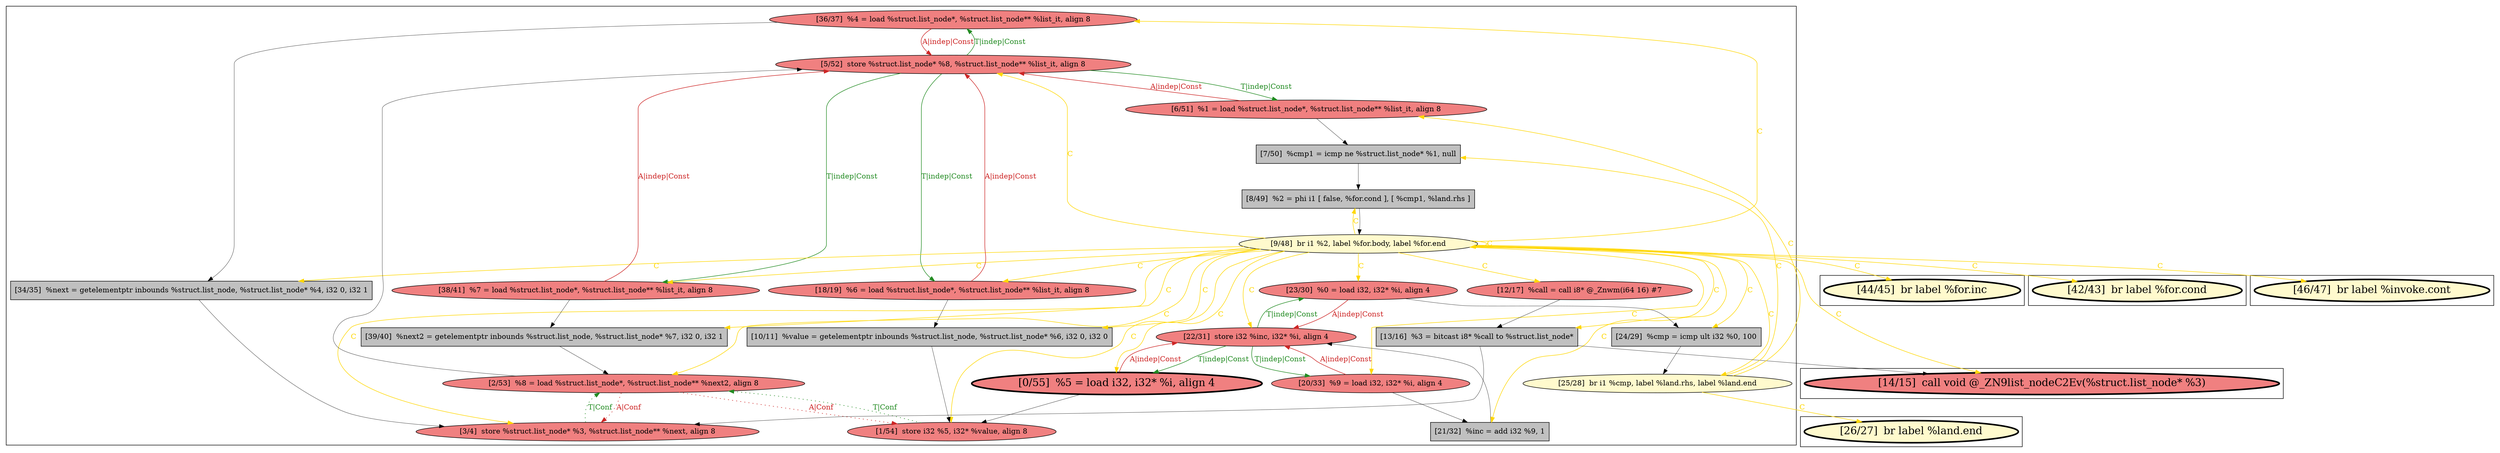 
digraph G {



node592->node582 [style=solid,color=firebrick3,label="A|indep|Const",penwidth=1.0,fontcolor=firebrick3 ]
node582->node592 [style=solid,color=forestgreen,label="T|indep|Const",penwidth=1.0,fontcolor=forestgreen ]
node579->node589 [style=solid,color=gold,label="C",penwidth=1.0,fontcolor=gold ]
node571->node580 [style=solid,color=firebrick3,label="A|indep|Const",penwidth=1.0,fontcolor=firebrick3 ]
node574->node589 [style=solid,color=black,label="",penwidth=0.5,fontcolor=black ]
node584->node575 [style=dotted,color=firebrick3,label="A|Conf",penwidth=1.0,fontcolor=firebrick3 ]
node587->node582 [style=solid,color=firebrick3,label="A|indep|Const",penwidth=1.0,fontcolor=firebrick3 ]
node588->node586 [style=solid,color=black,label="",penwidth=0.5,fontcolor=black ]
node586->node584 [style=dotted,color=forestgreen,label="T|Conf",penwidth=1.0,fontcolor=forestgreen ]
node584->node586 [style=dotted,color=firebrick3,label="A|Conf",penwidth=1.0,fontcolor=firebrick3 ]
node581->node566 [style=solid,color=black,label="",penwidth=0.5,fontcolor=black ]
node579->node579 [style=solid,color=gold,label="C",penwidth=1.0,fontcolor=gold ]
node579->node592 [style=solid,color=gold,label="C",penwidth=1.0,fontcolor=gold ]
node570->node580 [style=solid,color=black,label="",penwidth=0.5,fontcolor=black ]
node582->node574 [style=solid,color=forestgreen,label="T|indep|Const",penwidth=1.0,fontcolor=forestgreen ]
node577->node579 [style=solid,color=black,label="",penwidth=0.5,fontcolor=black ]
node579->node570 [style=solid,color=gold,label="C",penwidth=1.0,fontcolor=gold ]
node579->node575 [style=solid,color=gold,label="C",penwidth=1.0,fontcolor=gold ]
node585->node570 [style=solid,color=black,label="",penwidth=0.5,fontcolor=black ]
node581->node586 [style=solid,color=black,label="",penwidth=0.5,fontcolor=black ]
node579->node569 [style=solid,color=gold,label="C",penwidth=1.0,fontcolor=gold ]
node579->node590 [style=solid,color=gold,label="C",penwidth=1.0,fontcolor=gold ]
node576->node577 [style=solid,color=black,label="",penwidth=0.5,fontcolor=black ]
node579->node566 [style=solid,color=gold,label="C",penwidth=1.0,fontcolor=gold ]
node579->node586 [style=solid,color=gold,label="C",penwidth=1.0,fontcolor=gold ]
node572->node573 [style=solid,color=black,label="",penwidth=0.5,fontcolor=black ]
node573->node576 [style=solid,color=gold,label="C",penwidth=1.0,fontcolor=gold ]
node579->node585 [style=solid,color=gold,label="C",penwidth=1.0,fontcolor=gold ]
node579->node568 [style=solid,color=gold,label="C",penwidth=1.0,fontcolor=gold ]
node580->node571 [style=solid,color=forestgreen,label="T|indep|Const",penwidth=1.0,fontcolor=forestgreen ]
node587->node576 [style=solid,color=black,label="",penwidth=0.5,fontcolor=black ]
node579->node578 [style=solid,color=gold,label="C",penwidth=1.0,fontcolor=gold ]
node579->node582 [style=solid,color=gold,label="C",penwidth=1.0,fontcolor=gold ]
node573->node567 [style=solid,color=gold,label="C",penwidth=1.0,fontcolor=gold ]
node579->node572 [style=solid,color=gold,label="C",penwidth=1.0,fontcolor=gold ]
node579->node588 [style=solid,color=gold,label="C",penwidth=1.0,fontcolor=gold ]
node579->node593 [style=solid,color=gold,label="C",penwidth=1.0,fontcolor=gold ]
node571->node572 [style=solid,color=black,label="",penwidth=0.5,fontcolor=black ]
node589->node575 [style=solid,color=black,label="",penwidth=0.5,fontcolor=black ]
node573->node587 [style=solid,color=gold,label="C",penwidth=1.0,fontcolor=gold ]
node592->node588 [style=solid,color=black,label="",penwidth=0.5,fontcolor=black ]
node579->node573 [style=solid,color=gold,label="C",penwidth=1.0,fontcolor=gold ]
node579->node583 [style=solid,color=gold,label="C",penwidth=1.0,fontcolor=gold ]
node579->node591 [style=solid,color=gold,label="C",penwidth=1.0,fontcolor=gold ]
node582->node591 [style=solid,color=forestgreen,label="T|indep|Const",penwidth=1.0,fontcolor=forestgreen ]
node574->node582 [style=solid,color=firebrick3,label="A|indep|Const",penwidth=1.0,fontcolor=firebrick3 ]
node579->node574 [style=solid,color=gold,label="C",penwidth=1.0,fontcolor=gold ]
node579->node580 [style=solid,color=gold,label="C",penwidth=1.0,fontcolor=gold ]
node575->node584 [style=dotted,color=forestgreen,label="T|Conf",penwidth=1.0,fontcolor=forestgreen ]
node579->node581 [style=solid,color=gold,label="C",penwidth=1.0,fontcolor=gold ]
node585->node580 [style=solid,color=firebrick3,label="A|indep|Const",penwidth=1.0,fontcolor=firebrick3 ]
node582->node587 [style=solid,color=forestgreen,label="T|indep|Const",penwidth=1.0,fontcolor=forestgreen ]
node590->node581 [style=solid,color=black,label="",penwidth=0.5,fontcolor=black ]
node579->node571 [style=solid,color=gold,label="C",penwidth=1.0,fontcolor=gold ]
node591->node582 [style=solid,color=firebrick3,label="A|indep|Const",penwidth=1.0,fontcolor=firebrick3 ]
node583->node584 [style=solid,color=black,label="",penwidth=0.5,fontcolor=black ]
node578->node580 [style=solid,color=firebrick3,label="A|indep|Const",penwidth=1.0,fontcolor=firebrick3 ]
node580->node585 [style=solid,color=forestgreen,label="T|indep|Const",penwidth=1.0,fontcolor=forestgreen ]
node580->node578 [style=solid,color=forestgreen,label="T|indep|Const",penwidth=1.0,fontcolor=forestgreen ]
node579->node584 [style=solid,color=gold,label="C",penwidth=1.0,fontcolor=gold ]
node591->node583 [style=solid,color=black,label="",penwidth=0.5,fontcolor=black ]
node584->node582 [style=solid,color=black,label="",penwidth=0.5,fontcolor=black ]
node578->node575 [style=solid,color=black,label="",penwidth=0.5,fontcolor=black ]
node579->node577 [style=solid,color=gold,label="C",penwidth=1.0,fontcolor=gold ]


subgraph cluster4 {


node592 [fillcolor=lightcoral,label="[36/37]  %4 = load %struct.list_node*, %struct.list_node** %list_it, align 8",shape=ellipse,style=filled ]
node590 [fillcolor=lightcoral,label="[12/17]  %call = call i8* @_Znwm(i64 16) #7",shape=ellipse,style=filled ]
node575 [fillcolor=lightcoral,label="[1/54]  store i32 %5, i32* %value, align 8",shape=ellipse,style=filled ]
node576 [fillcolor=grey,label="[7/50]  %cmp1 = icmp ne %struct.list_node* %1, null",shape=rectangle,style=filled ]
node574 [fillcolor=lightcoral,label="[18/19]  %6 = load %struct.list_node*, %struct.list_node** %list_it, align 8",shape=ellipse,style=filled ]
node584 [fillcolor=lightcoral,label="[2/53]  %8 = load %struct.list_node*, %struct.list_node** %next2, align 8",shape=ellipse,style=filled ]
node573 [fillcolor=lemonchiffon,label="[25/28]  br i1 %cmp, label %land.rhs, label %land.end",shape=ellipse,style=filled ]
node572 [fillcolor=grey,label="[24/29]  %cmp = icmp ult i32 %0, 100",shape=rectangle,style=filled ]
node582 [fillcolor=lightcoral,label="[5/52]  store %struct.list_node* %8, %struct.list_node** %list_it, align 8",shape=ellipse,style=filled ]
node588 [fillcolor=grey,label="[34/35]  %next = getelementptr inbounds %struct.list_node, %struct.list_node* %4, i32 0, i32 1",shape=rectangle,style=filled ]
node587 [fillcolor=lightcoral,label="[6/51]  %1 = load %struct.list_node*, %struct.list_node** %list_it, align 8",shape=ellipse,style=filled ]
node571 [fillcolor=lightcoral,label="[23/30]  %0 = load i32, i32* %i, align 4",shape=ellipse,style=filled ]
node578 [penwidth=3.0,fontsize=20,fillcolor=lightcoral,label="[0/55]  %5 = load i32, i32* %i, align 4",shape=ellipse,style=filled ]
node583 [fillcolor=grey,label="[39/40]  %next2 = getelementptr inbounds %struct.list_node, %struct.list_node* %7, i32 0, i32 1",shape=rectangle,style=filled ]
node577 [fillcolor=grey,label="[8/49]  %2 = phi i1 [ false, %for.cond ], [ %cmp1, %land.rhs ]",shape=rectangle,style=filled ]
node570 [fillcolor=grey,label="[21/32]  %inc = add i32 %9, 1",shape=rectangle,style=filled ]
node585 [fillcolor=lightcoral,label="[20/33]  %9 = load i32, i32* %i, align 4",shape=ellipse,style=filled ]
node589 [fillcolor=grey,label="[10/11]  %value = getelementptr inbounds %struct.list_node, %struct.list_node* %6, i32 0, i32 0",shape=rectangle,style=filled ]
node586 [fillcolor=lightcoral,label="[3/4]  store %struct.list_node* %3, %struct.list_node** %next, align 8",shape=ellipse,style=filled ]
node579 [fillcolor=lemonchiffon,label="[9/48]  br i1 %2, label %for.body, label %for.end",shape=ellipse,style=filled ]
node580 [fillcolor=lightcoral,label="[22/31]  store i32 %inc, i32* %i, align 4",shape=ellipse,style=filled ]
node591 [fillcolor=lightcoral,label="[38/41]  %7 = load %struct.list_node*, %struct.list_node** %list_it, align 8",shape=ellipse,style=filled ]
node581 [fillcolor=grey,label="[13/16]  %3 = bitcast i8* %call to %struct.list_node*",shape=rectangle,style=filled ]



}

subgraph cluster3 {


node569 [penwidth=3.0,fontsize=20,fillcolor=lemonchiffon,label="[44/45]  br label %for.inc",shape=ellipse,style=filled ]



}

subgraph cluster2 {


node568 [penwidth=3.0,fontsize=20,fillcolor=lemonchiffon,label="[42/43]  br label %for.cond",shape=ellipse,style=filled ]



}

subgraph cluster5 {


node593 [penwidth=3.0,fontsize=20,fillcolor=lemonchiffon,label="[46/47]  br label %invoke.cont",shape=ellipse,style=filled ]



}

subgraph cluster0 {


node566 [penwidth=3.0,fontsize=20,fillcolor=lightcoral,label="[14/15]  call void @_ZN9list_nodeC2Ev(%struct.list_node* %3)",shape=ellipse,style=filled ]



}

subgraph cluster1 {


node567 [penwidth=3.0,fontsize=20,fillcolor=lemonchiffon,label="[26/27]  br label %land.end",shape=ellipse,style=filled ]



}

}

